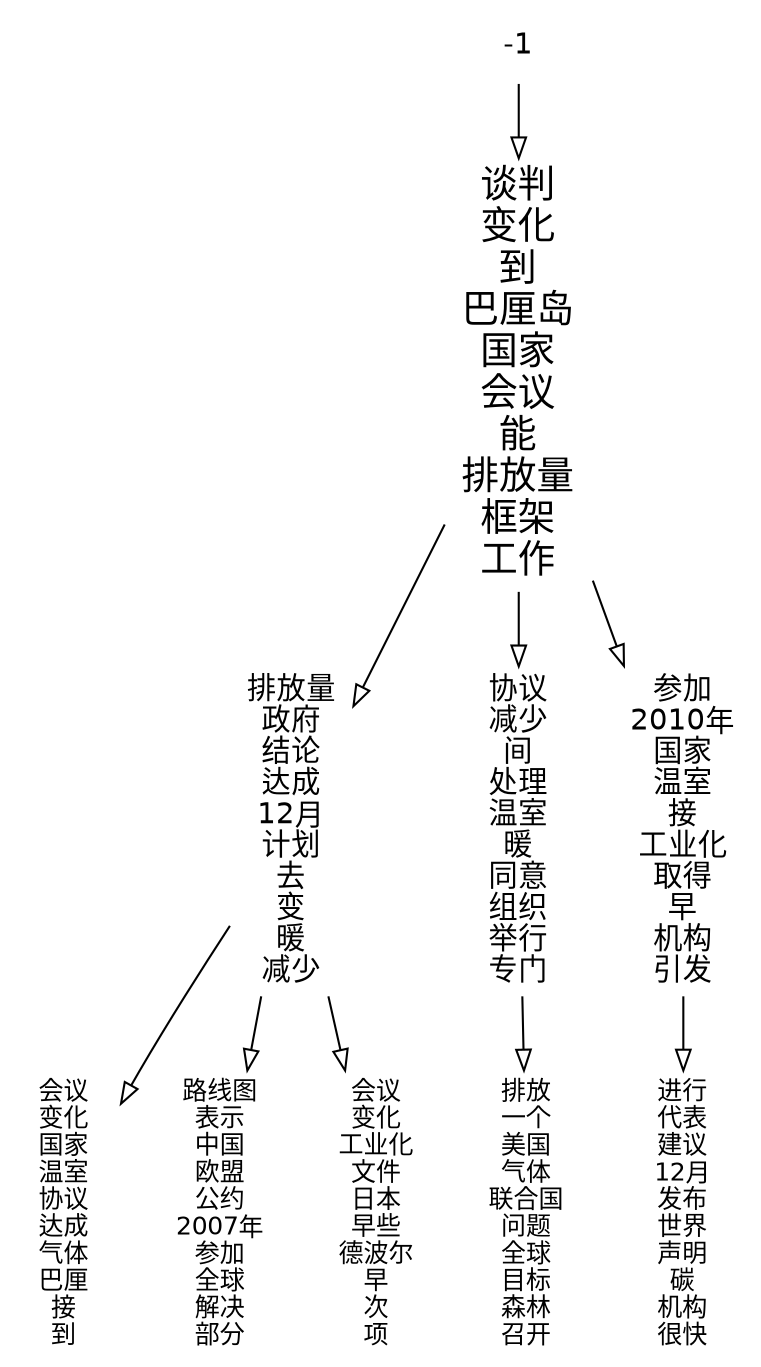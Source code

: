 digraph topic_tree {
node [shape=plaintext, fontname=Helvetica];
edge [style=solid, arrowhead=empty, arrowsize=1];
graph [mindist=0];
0 [fontsize=18, label="谈判\n变化\n到\n巴厘岛\n国家\n会议\n能\n排放量\n框架\n工作"];
-1 -> 0;
1 [fontsize=14, label="排放量\n政府\n结论\n达成\n12月\n计划\n去\n变\n暖\n减少"];
0 -> 1;
2 [fontsize=12, label="会议\n变化\n国家\n温室\n协议\n达成\n气体\n巴厘\n接\n到"];
1 -> 2;
5 [fontsize=12, label="路线图\n表示\n中国\n欧盟\n公约\n2007年\n参加\n全球\n解决\n部分"];
1 -> 5;
11 [fontsize=12, label="会议\n变化\n工业化\n文件\n日本\n早些\n德波尔\n早\n次\n项"];
1 -> 11;
25 [fontsize=14, label="协议\n减少\n间\n处理\n温室\n暖\n同意\n组织\n举行\n专门"];
0 -> 25;
26 [fontsize=12, label="排放\n一个\n美国\n气体\n联合国\n问题\n全球\n目标\n森林\n召开"];
25 -> 26;
3793 [fontsize=14, label="参加\n2010年\n国家\n温室\n接\n工业化\n取得\n早\n机构\n引发"];
0 -> 3793;
3874 [fontsize=12, label="进行\n代表\n建议\n12月\n发布\n世界\n声明\n碳\n机构\n很快"];
3793 -> 3874;
}
